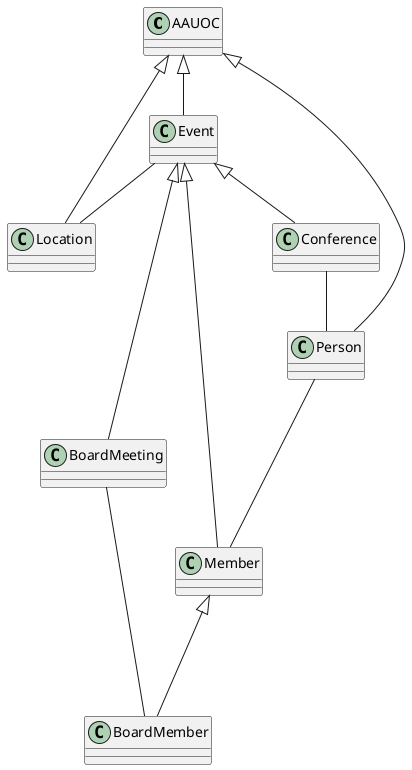 @startuml
top to bottom direction
class AAUOC
class Location
class Event
class Person
class Member
class Conference
class BoardMeeting
class BoardMember
AAUOC <|--right Location
AAUOC <|--down Event
AAUOC <|--right Person
Event <|-- Conference
Event <|--- BoardMeeting
Person --- Member
Member <|--- BoardMember
Event <|-- Member
Event -- Location
Conference -- Person
BoardMeeting--BoardMember
@enduml